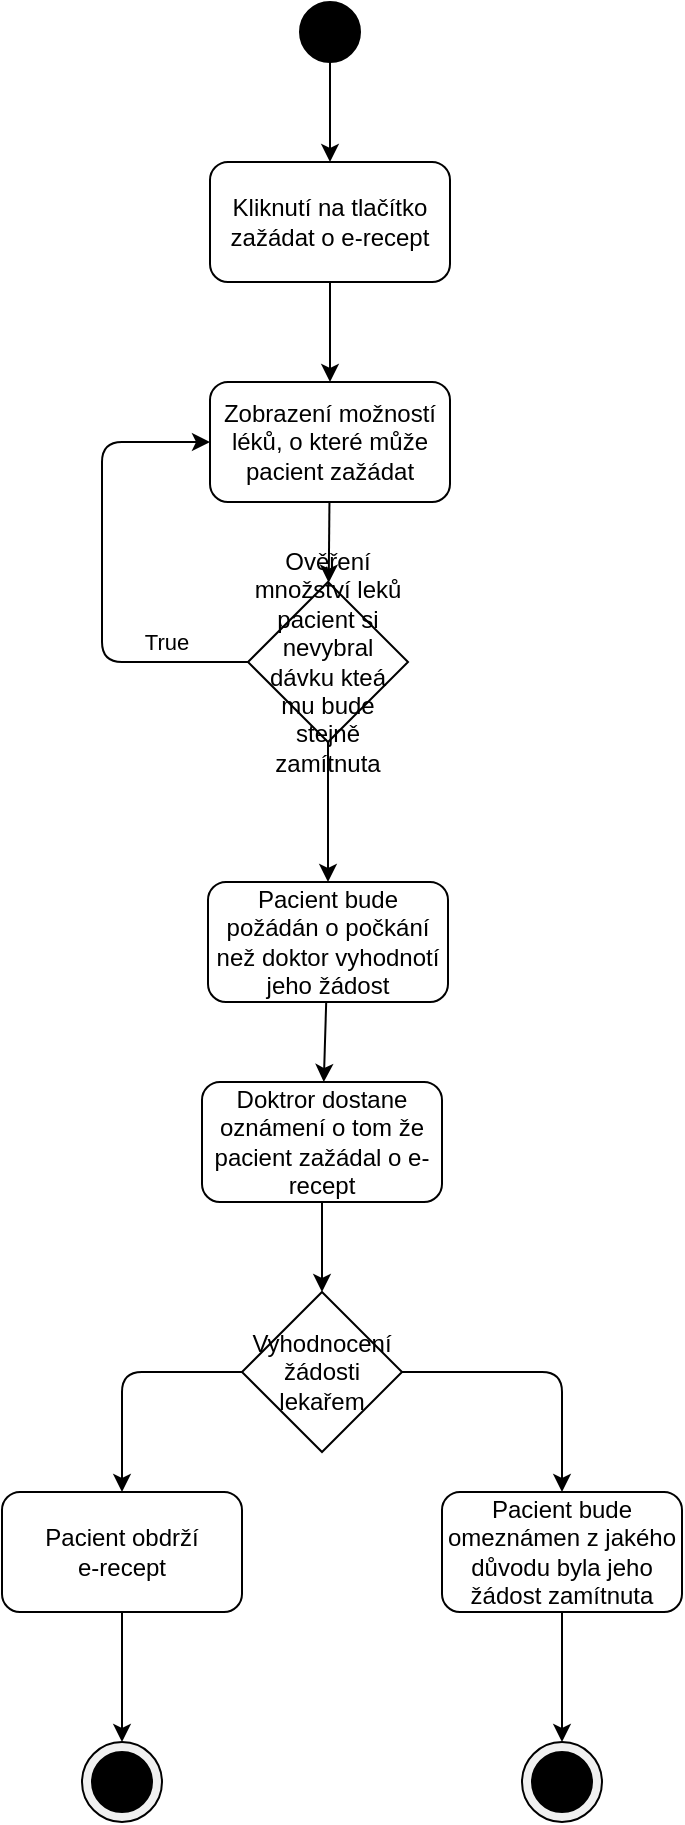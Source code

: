 <mxfile>
    <diagram id="LFBJ1ZlhMZ3rTM8ABkgD" name="Page-1">
        <mxGraphModel dx="829" dy="657" grid="1" gridSize="10" guides="1" tooltips="1" connect="1" arrows="1" fold="1" page="1" pageScale="1" pageWidth="827" pageHeight="1169" math="0" shadow="0">
            <root>
                <mxCell id="0"/>
                <mxCell id="1" parent="0"/>
                <mxCell id="2" value="" style="edgeStyle=none;html=1;" edge="1" parent="1" source="3" target="5">
                    <mxGeometry relative="1" as="geometry"/>
                </mxCell>
                <mxCell id="3" value="" style="ellipse;whiteSpace=wrap;html=1;aspect=fixed;fillColor=#000000;strokeColor=#000000;" vertex="1" parent="1">
                    <mxGeometry x="399" y="30" width="30" height="30" as="geometry"/>
                </mxCell>
                <mxCell id="29" value="" style="edgeStyle=none;html=1;" edge="1" parent="1" source="5" target="28">
                    <mxGeometry relative="1" as="geometry"/>
                </mxCell>
                <mxCell id="5" value="Kliknutí na tlačítko zažádat o e-recept" style="rounded=1;whiteSpace=wrap;html=1;" vertex="1" parent="1">
                    <mxGeometry x="354" y="110" width="120" height="60" as="geometry"/>
                </mxCell>
                <mxCell id="11" style="edgeStyle=none;html=1;exitX=0;exitY=0.5;exitDx=0;exitDy=0;entryX=0;entryY=0.5;entryDx=0;entryDy=0;" edge="1" parent="1" source="13" target="28">
                    <mxGeometry relative="1" as="geometry">
                        <Array as="points">
                            <mxPoint x="300" y="360"/>
                            <mxPoint x="300" y="250"/>
                        </Array>
                    </mxGeometry>
                </mxCell>
                <mxCell id="31" value="True" style="edgeLabel;html=1;align=center;verticalAlign=middle;resizable=0;points=[];" vertex="1" connectable="0" parent="11">
                    <mxGeometry x="-0.591" y="1" relative="1" as="geometry">
                        <mxPoint x="7" y="-11" as="offset"/>
                    </mxGeometry>
                </mxCell>
                <mxCell id="44" value="" style="edgeStyle=none;html=1;" edge="1" parent="1" source="13" target="43">
                    <mxGeometry relative="1" as="geometry"/>
                </mxCell>
                <mxCell id="13" value="Ověření množství leků pacient si nevybral dávku kteá mu bude stejně zamítnuta" style="rhombus;whiteSpace=wrap;html=1;" vertex="1" parent="1">
                    <mxGeometry x="373" y="320" width="80" height="80" as="geometry"/>
                </mxCell>
                <mxCell id="30" value="" style="edgeStyle=none;html=1;" edge="1" parent="1" source="28" target="13">
                    <mxGeometry relative="1" as="geometry"/>
                </mxCell>
                <mxCell id="28" value="Zobrazení možností léků, o které může pacient zažádat" style="rounded=1;whiteSpace=wrap;html=1;" vertex="1" parent="1">
                    <mxGeometry x="354" y="220" width="120" height="60" as="geometry"/>
                </mxCell>
                <mxCell id="38" value="" style="edgeStyle=none;html=1;" edge="1" parent="1" source="34" target="36">
                    <mxGeometry relative="1" as="geometry"/>
                </mxCell>
                <mxCell id="34" value="Doktror dostane oznámení o tom že pacient zažádal o e-recept" style="rounded=1;whiteSpace=wrap;html=1;" vertex="1" parent="1">
                    <mxGeometry x="350" y="570" width="120" height="60" as="geometry"/>
                </mxCell>
                <mxCell id="40" style="edgeStyle=none;html=1;exitX=1;exitY=0.5;exitDx=0;exitDy=0;entryX=0.5;entryY=0;entryDx=0;entryDy=0;" edge="1" parent="1" source="36" target="39">
                    <mxGeometry relative="1" as="geometry">
                        <Array as="points">
                            <mxPoint x="530" y="715"/>
                        </Array>
                    </mxGeometry>
                </mxCell>
                <mxCell id="42" style="edgeStyle=none;html=1;exitX=0;exitY=0.5;exitDx=0;exitDy=0;entryX=0.5;entryY=0;entryDx=0;entryDy=0;" edge="1" parent="1" source="36" target="41">
                    <mxGeometry relative="1" as="geometry">
                        <Array as="points">
                            <mxPoint x="310" y="715"/>
                        </Array>
                    </mxGeometry>
                </mxCell>
                <mxCell id="36" value="Vyhodnocení žádosti lekařem" style="rhombus;whiteSpace=wrap;html=1;" vertex="1" parent="1">
                    <mxGeometry x="370" y="675" width="80" height="80" as="geometry"/>
                </mxCell>
                <mxCell id="50" style="edgeStyle=none;html=1;exitX=0.5;exitY=1;exitDx=0;exitDy=0;entryX=0.5;entryY=0;entryDx=0;entryDy=0;" edge="1" parent="1" source="39" target="48">
                    <mxGeometry relative="1" as="geometry"/>
                </mxCell>
                <mxCell id="39" value="Pacient bude omeznámen z jakého důvodu byla jeho žádost zamítnuta" style="rounded=1;whiteSpace=wrap;html=1;" vertex="1" parent="1">
                    <mxGeometry x="470" y="775" width="120" height="60" as="geometry"/>
                </mxCell>
                <mxCell id="51" style="edgeStyle=none;html=1;exitX=0.5;exitY=1;exitDx=0;exitDy=0;entryX=0.5;entryY=0;entryDx=0;entryDy=0;" edge="1" parent="1" source="41" target="46">
                    <mxGeometry relative="1" as="geometry"/>
                </mxCell>
                <mxCell id="41" value="Pacient obdrží &lt;br&gt;e-recept" style="rounded=1;whiteSpace=wrap;html=1;" vertex="1" parent="1">
                    <mxGeometry x="250" y="775" width="120" height="60" as="geometry"/>
                </mxCell>
                <mxCell id="45" value="" style="edgeStyle=none;html=1;" edge="1" parent="1" source="43" target="34">
                    <mxGeometry relative="1" as="geometry"/>
                </mxCell>
                <mxCell id="43" value="Pacient bude požádán o počkání než doktor vyhodnotí jeho žádost" style="rounded=1;whiteSpace=wrap;html=1;" vertex="1" parent="1">
                    <mxGeometry x="353" y="470" width="120" height="60" as="geometry"/>
                </mxCell>
                <mxCell id="46" value="" style="ellipse;whiteSpace=wrap;html=1;aspect=fixed;strokeColor=#000000;fillColor=#F0F0F0;" vertex="1" parent="1">
                    <mxGeometry x="290" y="900" width="40" height="40" as="geometry"/>
                </mxCell>
                <mxCell id="47" value="" style="ellipse;whiteSpace=wrap;html=1;aspect=fixed;strokeColor=#000000;fillColor=#000000;" vertex="1" parent="1">
                    <mxGeometry x="295" y="905" width="30" height="30" as="geometry"/>
                </mxCell>
                <mxCell id="48" value="" style="ellipse;whiteSpace=wrap;html=1;aspect=fixed;strokeColor=#000000;fillColor=#F0F0F0;" vertex="1" parent="1">
                    <mxGeometry x="510" y="900" width="40" height="40" as="geometry"/>
                </mxCell>
                <mxCell id="49" value="" style="ellipse;whiteSpace=wrap;html=1;aspect=fixed;strokeColor=#000000;fillColor=#000000;" vertex="1" parent="1">
                    <mxGeometry x="515" y="905" width="30" height="30" as="geometry"/>
                </mxCell>
            </root>
        </mxGraphModel>
    </diagram>
</mxfile>